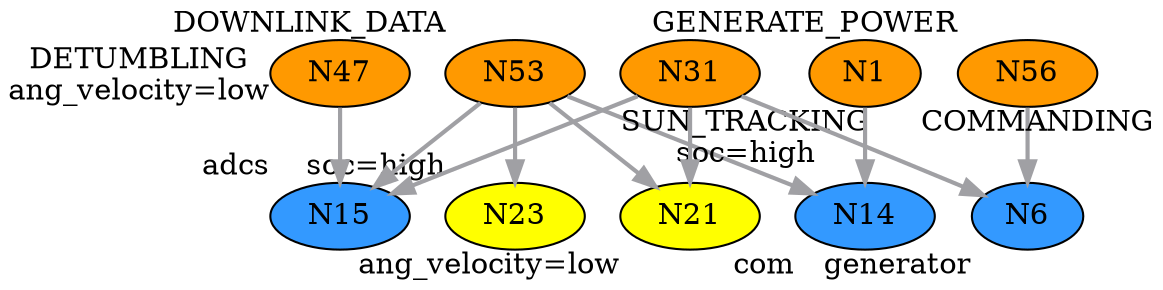 digraph "robot_sat_v1"
{

bgcolor = "#ffffff"

node [
class = "node"
,fillcolor = "#ff00ff",style = "filled"
,width = "0.152778",height = "0.152778"
,shape = "ellipse"
,color = "#000000"
,penwidth = "1"
,"_vis_" = "label"
];


"N23" [
pos = "3.47222,0.694444!"
,fillcolor = "#ffff00",style = "filled"
,xlabel = "soc=high"
]

"N15" [
pos = "1.73611,0.694444!"
,fillcolor = "#3399ff",style = "filled"
,xlabel = "adcs"
]

"N53" [
pos = "3.47222,1.73611!"
,fillcolor = "#ff9900",style = "filled"
,xlabel = "DOWNLINK_DATA"
]

"N56" [
pos = "9.02778,1.73611!"
,fillcolor = "#ff9900",style = "filled"
,xlabel = "GENERATE_POWER"
]

"N31" [
pos = "5.20833,1.73611!"
,fillcolor = "#ff9900",style = "filled"
,xlabel = "SUN_TRACKING
soc=high"
]

"N47" [
pos = "1.73611,1.73611!"
,fillcolor = "#ff9900",style = "filled"
,xlabel = "DETUMBLING
ang_velocity=low"
]

"N14" [
pos = "6.94444,0.694444!"
,fillcolor = "#3399ff",style = "filled"
,xlabel = "com"
]

"N21" [
pos = "5.20833,0.694444!"
,fillcolor = "#ffff00",style = "filled"
,xlabel = "ang_velocity=low"
]

"N6" [
pos = "9.02778,0.694444!"
,fillcolor = "#3399ff",style = "filled"
,xlabel = "generator"
]

"N1" [
pos = "6.94444,1.73611!"
,fillcolor = "#ff9900",style = "filled"
,xlabel = "COMMANDING"
]



edge [
class = "edge"
,weight = "1"
,penwidth = "1"
,"_vis_" = "label"
,"color" = "#a0a0a4"
,"style" = "solid"
];


"N53" -> "N21" [id = "E27"
,weight = "2"
,penwidth = "2"
];

"N47" -> "N15" [id = "E23"
,weight = "2"
,penwidth = "2"
];

"N1" -> "N14" [id = "E1"
,weight = "2"
,penwidth = "2"
];

"N31" -> "N21" [id = "E26"
,weight = "2"
,penwidth = "2"
];

"N53" -> "N15" [id = "E65"
,weight = "2"
,penwidth = "2"
];

"N31" -> "N6" [id = "E25"
,weight = "2"
,penwidth = "2"
];

"N53" -> "N14" [id = "E64"
,weight = "2"
,penwidth = "2"
];

"N31" -> "N15" [id = "E36"
,weight = "2"
,penwidth = "2"
];

"N53" -> "N23" [id = "E28"
,weight = "2"
,penwidth = "2"
];

"N56" -> "N6" [id = "E69"
,weight = "2"
,penwidth = "2"
];


}
